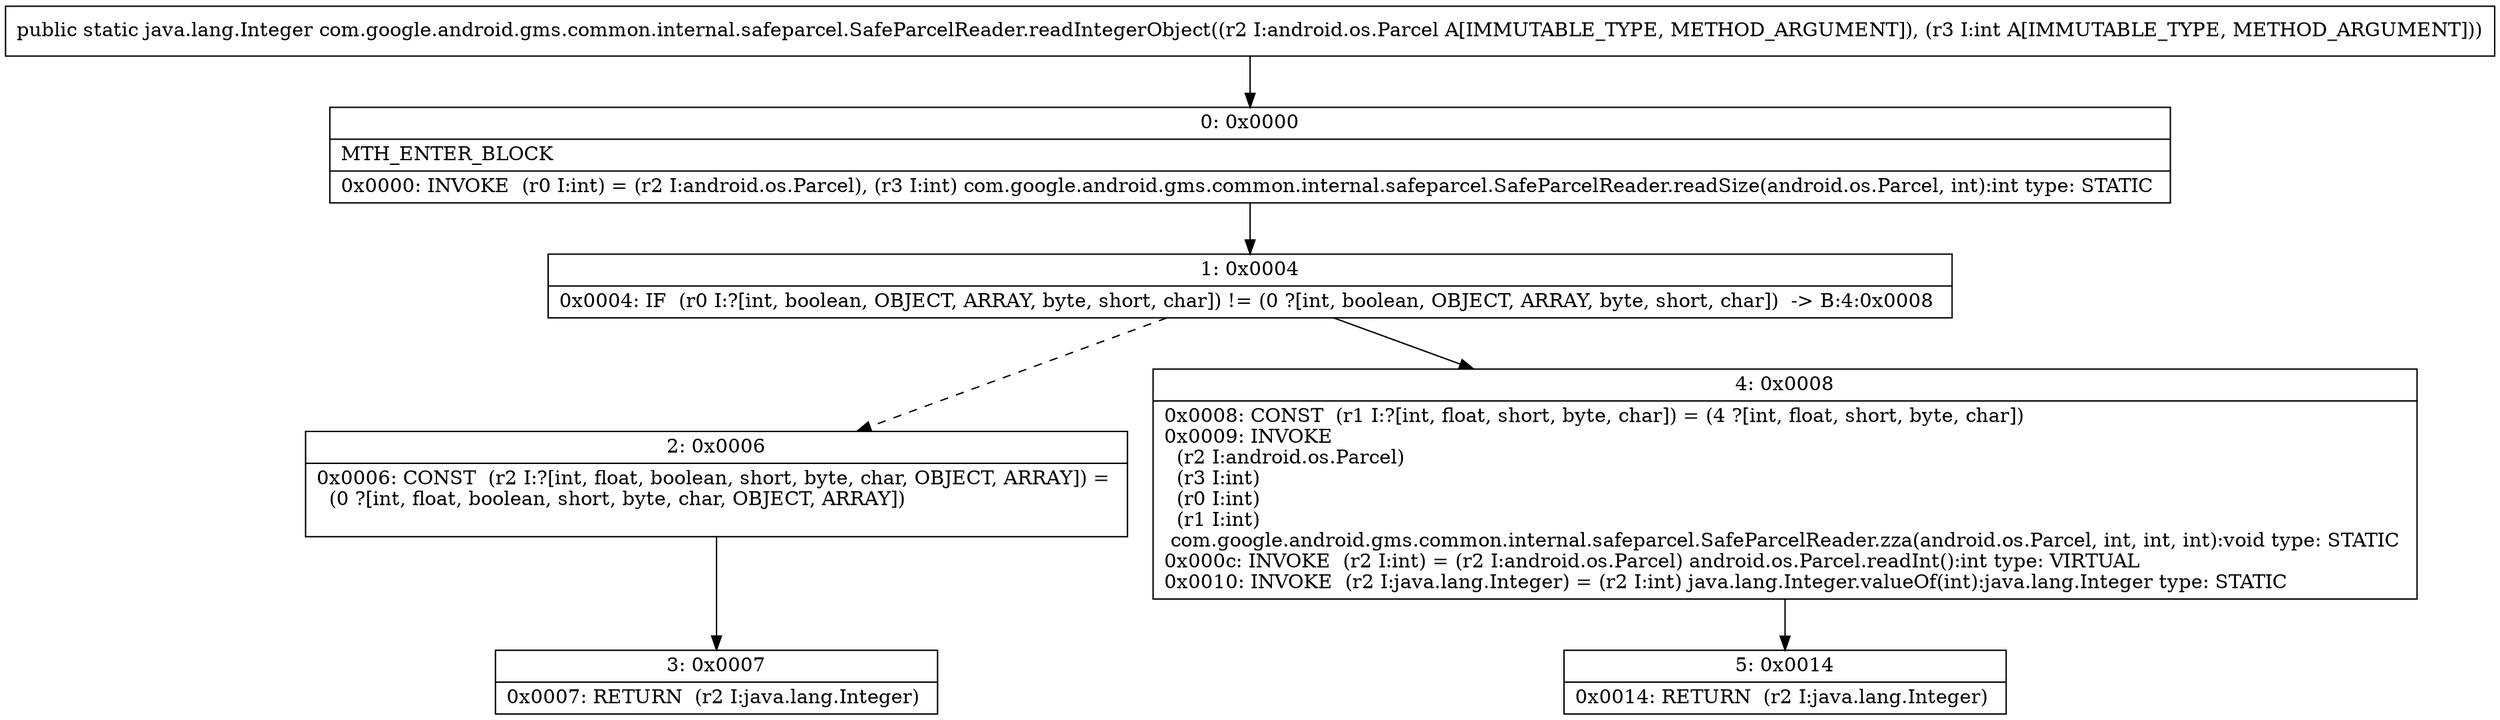 digraph "CFG forcom.google.android.gms.common.internal.safeparcel.SafeParcelReader.readIntegerObject(Landroid\/os\/Parcel;I)Ljava\/lang\/Integer;" {
Node_0 [shape=record,label="{0\:\ 0x0000|MTH_ENTER_BLOCK\l|0x0000: INVOKE  (r0 I:int) = (r2 I:android.os.Parcel), (r3 I:int) com.google.android.gms.common.internal.safeparcel.SafeParcelReader.readSize(android.os.Parcel, int):int type: STATIC \l}"];
Node_1 [shape=record,label="{1\:\ 0x0004|0x0004: IF  (r0 I:?[int, boolean, OBJECT, ARRAY, byte, short, char]) != (0 ?[int, boolean, OBJECT, ARRAY, byte, short, char])  \-\> B:4:0x0008 \l}"];
Node_2 [shape=record,label="{2\:\ 0x0006|0x0006: CONST  (r2 I:?[int, float, boolean, short, byte, char, OBJECT, ARRAY]) = \l  (0 ?[int, float, boolean, short, byte, char, OBJECT, ARRAY])\l \l}"];
Node_3 [shape=record,label="{3\:\ 0x0007|0x0007: RETURN  (r2 I:java.lang.Integer) \l}"];
Node_4 [shape=record,label="{4\:\ 0x0008|0x0008: CONST  (r1 I:?[int, float, short, byte, char]) = (4 ?[int, float, short, byte, char]) \l0x0009: INVOKE  \l  (r2 I:android.os.Parcel)\l  (r3 I:int)\l  (r0 I:int)\l  (r1 I:int)\l com.google.android.gms.common.internal.safeparcel.SafeParcelReader.zza(android.os.Parcel, int, int, int):void type: STATIC \l0x000c: INVOKE  (r2 I:int) = (r2 I:android.os.Parcel) android.os.Parcel.readInt():int type: VIRTUAL \l0x0010: INVOKE  (r2 I:java.lang.Integer) = (r2 I:int) java.lang.Integer.valueOf(int):java.lang.Integer type: STATIC \l}"];
Node_5 [shape=record,label="{5\:\ 0x0014|0x0014: RETURN  (r2 I:java.lang.Integer) \l}"];
MethodNode[shape=record,label="{public static java.lang.Integer com.google.android.gms.common.internal.safeparcel.SafeParcelReader.readIntegerObject((r2 I:android.os.Parcel A[IMMUTABLE_TYPE, METHOD_ARGUMENT]), (r3 I:int A[IMMUTABLE_TYPE, METHOD_ARGUMENT])) }"];
MethodNode -> Node_0;
Node_0 -> Node_1;
Node_1 -> Node_2[style=dashed];
Node_1 -> Node_4;
Node_2 -> Node_3;
Node_4 -> Node_5;
}

